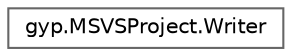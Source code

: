 digraph "Graphical Class Hierarchy"
{
 // LATEX_PDF_SIZE
  bgcolor="transparent";
  edge [fontname=Helvetica,fontsize=10,labelfontname=Helvetica,labelfontsize=10];
  node [fontname=Helvetica,fontsize=10,shape=box,height=0.2,width=0.4];
  rankdir="LR";
  Node0 [id="Node000000",label="gyp.MSVSProject.Writer",height=0.2,width=0.4,color="grey40", fillcolor="white", style="filled",URL="$classgyp_1_1_m_s_v_s_project_1_1_writer.html",tooltip=" "];
}
